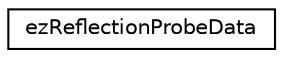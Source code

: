 digraph "Graphical Class Hierarchy"
{
 // LATEX_PDF_SIZE
  edge [fontname="Helvetica",fontsize="10",labelfontname="Helvetica",labelfontsize="10"];
  node [fontname="Helvetica",fontsize="10",shape=record];
  rankdir="LR";
  Node0 [label="ezReflectionProbeData",height=0.2,width=0.4,color="black", fillcolor="white", style="filled",URL="$de/ddd/structez_reflection_probe_data.htm",tooltip=" "];
}
